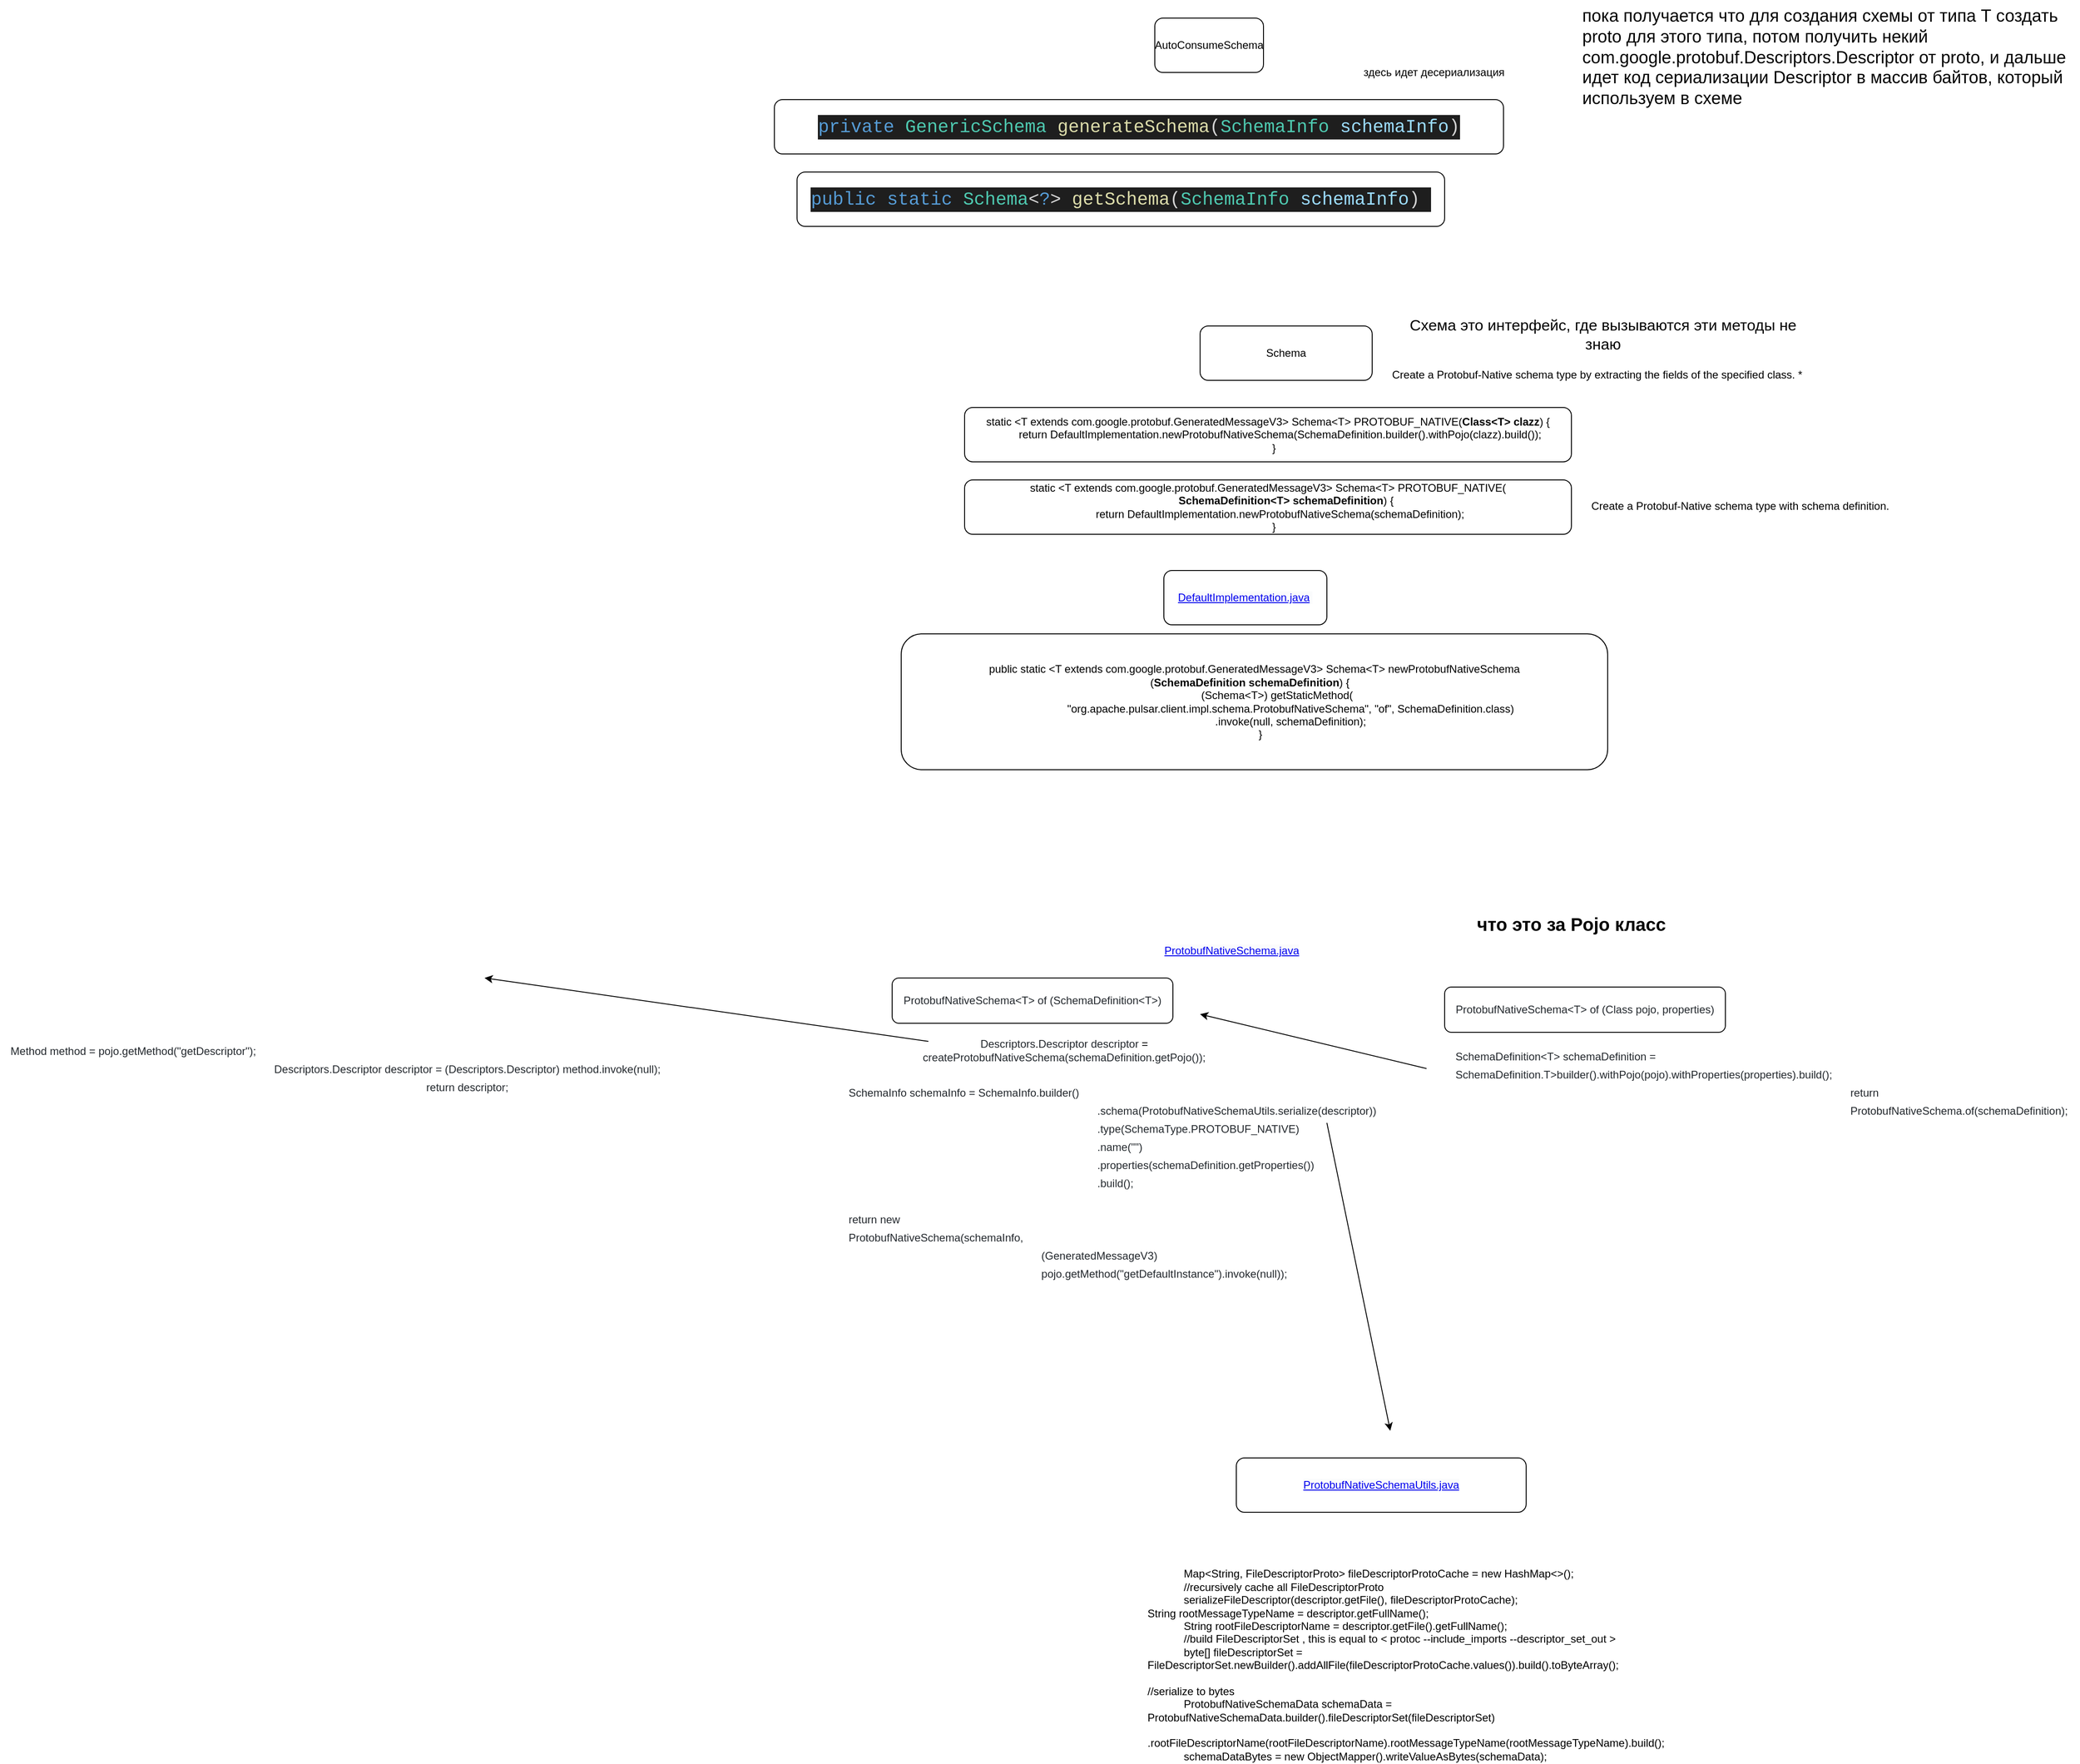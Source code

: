 <mxfile version="13.7.3" type="github">
  <diagram id="Q0m2RmjRIJz71ELetyrk" name="Page-1">
    <mxGraphModel dx="4521" dy="2993" grid="1" gridSize="10" guides="1" tooltips="1" connect="1" arrows="1" fold="1" page="1" pageScale="1" pageWidth="3300" pageHeight="2339" math="0" shadow="0">
      <root>
        <mxCell id="0" />
        <mxCell id="1" parent="0" />
        <mxCell id="6mpbJJL6t-vMXSuraPCV-1" value="Schema" style="rounded=1;whiteSpace=wrap;html=1;" vertex="1" parent="1">
          <mxGeometry x="520" y="70" width="190" height="60" as="geometry" />
        </mxCell>
        <mxCell id="6mpbJJL6t-vMXSuraPCV-2" value="&lt;div&gt;static &amp;lt;T extends com.google.protobuf.GeneratedMessageV3&amp;gt; Schema&amp;lt;T&amp;gt; PROTOBUF_NATIVE(&lt;b&gt;Class&amp;lt;T&amp;gt; clazz&lt;/b&gt;) {&lt;/div&gt;&lt;div&gt;&amp;nbsp; &amp;nbsp; &amp;nbsp; &amp;nbsp; return DefaultImplementation.newProtobufNativeSchema(SchemaDefinition.builder().withPojo(clazz).build());&lt;/div&gt;&lt;div&gt;&amp;nbsp; &amp;nbsp; }&lt;/div&gt;" style="rounded=1;whiteSpace=wrap;html=1;" vertex="1" parent="1">
          <mxGeometry x="260" y="160" width="670" height="60" as="geometry" />
        </mxCell>
        <mxCell id="6mpbJJL6t-vMXSuraPCV-3" value="&lt;div&gt;static &amp;lt;T extends com.google.protobuf.GeneratedMessageV3&amp;gt; Schema&amp;lt;T&amp;gt; PROTOBUF_NATIVE(&lt;/div&gt;&lt;div&gt;&amp;nbsp; &amp;nbsp; &amp;nbsp; &amp;nbsp; &amp;nbsp; &amp;nbsp; &lt;b&gt;SchemaDefinition&amp;lt;T&amp;gt; schemaDefinition&lt;/b&gt;) {&lt;/div&gt;&lt;div&gt;&amp;nbsp; &amp;nbsp; &amp;nbsp; &amp;nbsp; return DefaultImplementation.newProtobufNativeSchema(schemaDefinition);&lt;/div&gt;&lt;div&gt;&amp;nbsp; &amp;nbsp; }&lt;/div&gt;" style="rounded=1;whiteSpace=wrap;html=1;" vertex="1" parent="1">
          <mxGeometry x="260" y="240" width="670" height="60" as="geometry" />
        </mxCell>
        <mxCell id="6mpbJJL6t-vMXSuraPCV-4" value="&lt;a title=&quot;pulsar-client-api/src/main/java/org/apache/pulsar/client/internal/DefaultImplementation.java&quot; class=&quot;Link--primary&quot; href=&quot;https://github.com/apache/pulsar/pull/8372/files#diff-56fbb78c5e6f3553c6abb571b3c7d32c5766234fbe3ccfeee4931c840b155562&quot; style=&quot;box-sizing: border-box ; background-color: rgb(250 , 251 , 252) ; font-family: , &amp;#34;consolas&amp;#34; , &amp;#34;liberation mono&amp;#34; , &amp;#34;menlo&amp;#34; , monospace&quot;&gt;DefaultImplementation.java&lt;/a&gt;&lt;span style=&quot;color: rgb(36 , 41 , 46) ; font-family: , &amp;#34;consolas&amp;#34; , &amp;#34;liberation mono&amp;#34; , &amp;#34;menlo&amp;#34; , monospace ; background-color: rgb(250 , 251 , 252)&quot;&gt;&amp;nbsp;&lt;/span&gt;" style="rounded=1;whiteSpace=wrap;html=1;" vertex="1" parent="1">
          <mxGeometry x="480" y="340" width="180" height="60" as="geometry" />
        </mxCell>
        <mxCell id="6mpbJJL6t-vMXSuraPCV-5" value="&lt;div&gt;public static &amp;lt;T extends com.google.protobuf.GeneratedMessageV3&amp;gt; Schema&amp;lt;T&amp;gt; newProtobufNativeSchema&lt;/div&gt;&lt;div&gt;(&lt;span&gt;&lt;b&gt;SchemaDefinition schemaDefinition&lt;/b&gt;) {&lt;/span&gt;&lt;span&gt;&amp;nbsp; &amp;nbsp;&lt;/span&gt;&lt;/div&gt;&lt;div&gt;&amp;nbsp; &amp;nbsp; &amp;nbsp; &amp;nbsp; &amp;nbsp; &amp;nbsp; &amp;nbsp; &amp;nbsp;(Schema&amp;lt;T&amp;gt;) getStaticMethod(&lt;/div&gt;&lt;div&gt;&amp;nbsp; &amp;nbsp; &amp;nbsp; &amp;nbsp; &amp;nbsp; &amp;nbsp; &amp;nbsp; &amp;nbsp; &amp;nbsp; &amp;nbsp; &amp;nbsp; &amp;nbsp; &quot;org.apache.pulsar.client.impl.schema.ProtobufNativeSchema&quot;, &quot;of&quot;, SchemaDefinition.class)&lt;/div&gt;&lt;div&gt;&amp;nbsp; &amp;nbsp; &amp;nbsp; &amp;nbsp; &amp;nbsp; &amp;nbsp; &amp;nbsp; &amp;nbsp; &amp;nbsp; &amp;nbsp; &amp;nbsp; &amp;nbsp; .invoke(null, schemaDefinition);&lt;/div&gt;&lt;div&gt;&amp;nbsp; &amp;nbsp; }&lt;/div&gt;" style="rounded=1;whiteSpace=wrap;html=1;" vertex="1" parent="1">
          <mxGeometry x="190" y="410" width="780" height="150" as="geometry" />
        </mxCell>
        <mxCell id="6mpbJJL6t-vMXSuraPCV-6" value="&lt;a title=&quot;pulsar-client/src/main/java/org/apache/pulsar/client/impl/schema/ProtobufNativeSchema.java&quot; class=&quot;Link--primary&quot; href=&quot;https://github.com/apache/pulsar/pull/8372/files#diff-2307caa16bd34481da63aa37cfa68b7c3c4da0c1bc77126a52c5f3e71e4e9add&quot; style=&quot;box-sizing: border-box ; background-color: rgb(250 , 251 , 252) ; font-family: , &amp;#34;consolas&amp;#34; , &amp;#34;liberation mono&amp;#34; , &amp;#34;menlo&amp;#34; , monospace&quot;&gt;ProtobufNativeSchema.java&lt;/a&gt;" style="text;html=1;strokeColor=none;fillColor=none;align=center;verticalAlign=middle;whiteSpace=wrap;rounded=0;" vertex="1" parent="1">
          <mxGeometry x="440" y="750" width="230" height="20" as="geometry" />
        </mxCell>
        <mxCell id="6mpbJJL6t-vMXSuraPCV-7" value="&lt;span class=&quot;pl-smi&quot; style=&quot;box-sizing: border-box ; color: rgb(36 , 41 , 46) ; font-family: , &amp;#34;consolas&amp;#34; , &amp;#34;liberation mono&amp;#34; , &amp;#34;menlo&amp;#34; , monospace ; background-color: rgb(255 , 255 , 255)&quot;&gt;ProtobufNativeSchema&amp;lt;T&amp;gt; of (SchemaDefinition&amp;lt;T&amp;gt;)&lt;/span&gt;&lt;span style=&quot;color: rgb(36 , 41 , 46) ; font-family: , &amp;#34;consolas&amp;#34; , &amp;#34;liberation mono&amp;#34; , &amp;#34;menlo&amp;#34; , monospace ; background-color: rgb(255 , 255 , 255)&quot;&gt;&lt;/span&gt;" style="rounded=1;whiteSpace=wrap;html=1;" vertex="1" parent="1">
          <mxGeometry x="180" y="790" width="310" height="50" as="geometry" />
        </mxCell>
        <mxCell id="6mpbJJL6t-vMXSuraPCV-9" value="&lt;span class=&quot;pl-smi&quot; style=&quot;box-sizing: border-box ; color: rgb(36 , 41 , 46) ; font-family: , &amp;#34;consolas&amp;#34; , &amp;#34;liberation mono&amp;#34; , &amp;#34;menlo&amp;#34; , monospace ; background-color: rgb(255 , 255 , 255)&quot;&gt;Descriptors&lt;/span&gt;&lt;span class=&quot;pl-k&quot; style=&quot;box-sizing: border-box ; font-family: , &amp;#34;consolas&amp;#34; , &amp;#34;liberation mono&amp;#34; , &amp;#34;menlo&amp;#34; , monospace ; background-color: rgb(255 , 255 , 255)&quot;&gt;.&lt;/span&gt;&lt;span class=&quot;pl-smi&quot; style=&quot;box-sizing: border-box ; color: rgb(36 , 41 , 46) ; font-family: , &amp;#34;consolas&amp;#34; , &amp;#34;liberation mono&amp;#34; , &amp;#34;menlo&amp;#34; , monospace ; background-color: rgb(255 , 255 , 255)&quot;&gt;Descriptor&lt;/span&gt;&lt;span style=&quot;color: rgb(36 , 41 , 46) ; font-family: , &amp;#34;consolas&amp;#34; , &amp;#34;liberation mono&amp;#34; , &amp;#34;menlo&amp;#34; , monospace ; background-color: rgb(255 , 255 , 255)&quot;&gt; descriptor &lt;/span&gt;&lt;span class=&quot;pl-k&quot; style=&quot;box-sizing: border-box ; font-family: , &amp;#34;consolas&amp;#34; , &amp;#34;liberation mono&amp;#34; , &amp;#34;menlo&amp;#34; , monospace ; background-color: rgb(255 , 255 , 255)&quot;&gt;=&lt;/span&gt;&lt;span style=&quot;color: rgb(36 , 41 , 46) ; font-family: , &amp;#34;consolas&amp;#34; , &amp;#34;liberation mono&amp;#34; , &amp;#34;menlo&amp;#34; , monospace ; background-color: rgb(255 , 255 , 255)&quot;&gt; createProtobufNativeSchema(schemaDefinition&lt;/span&gt;&lt;span class=&quot;pl-k&quot; style=&quot;box-sizing: border-box ; font-family: , &amp;#34;consolas&amp;#34; , &amp;#34;liberation mono&amp;#34; , &amp;#34;menlo&amp;#34; , monospace ; background-color: rgb(255 , 255 , 255)&quot;&gt;.&lt;/span&gt;&lt;span style=&quot;color: rgb(36 , 41 , 46) ; font-family: , &amp;#34;consolas&amp;#34; , &amp;#34;liberation mono&amp;#34; , &amp;#34;menlo&amp;#34; , monospace ; background-color: rgb(255 , 255 , 255)&quot;&gt;getPojo());&lt;/span&gt;" style="text;html=1;strokeColor=none;fillColor=none;align=center;verticalAlign=middle;whiteSpace=wrap;rounded=0;" vertex="1" parent="1">
          <mxGeometry x="350" y="860" width="40" height="20" as="geometry" />
        </mxCell>
        <mxCell id="6mpbJJL6t-vMXSuraPCV-10" value="&lt;table class=&quot;highlight tab-size js-file-line-container&quot; style=&quot;box-sizing: border-box ; border-spacing: 0px ; border-collapse: collapse ; color: rgb(36 , 41 , 46) ; font-size: 14px ; font-style: normal ; font-weight: 400 ; letter-spacing: normal ; text-transform: none ; word-spacing: 0px ; background-color: rgb(255 , 255 , 255)&quot;&gt;&lt;tbody style=&quot;box-sizing: border-box&quot;&gt;&lt;tr style=&quot;box-sizing: border-box&quot;&gt;&lt;td id=&quot;LC128&quot; class=&quot;blob-code blob-code-inner js-file-line&quot; style=&quot;box-sizing: border-box ; padding: 0px 10px ; position: relative ; line-height: 20px ; vertical-align: top ; overflow: visible ; font-size: 12px ; overflow-wrap: normal&quot;&gt;&lt;span class=&quot;pl-smi&quot; style=&quot;box-sizing: border-box&quot;&gt;SchemaInfo&amp;nbsp;&lt;/span&gt;schemaInfo&amp;nbsp;&lt;span class=&quot;pl-k&quot; style=&quot;box-sizing: border-box&quot;&gt;=&amp;nbsp;&lt;/span&gt;&lt;span class=&quot;pl-smi&quot; style=&quot;box-sizing: border-box&quot;&gt;SchemaInfo&lt;/span&gt;&lt;span class=&quot;pl-k&quot; style=&quot;box-sizing: border-box&quot;&gt;.&lt;/span&gt;builder()&lt;/td&gt;&lt;/tr&gt;&lt;tr style=&quot;box-sizing: border-box&quot;&gt;&lt;td id=&quot;L129&quot; class=&quot;blob-num js-line-number&quot; style=&quot;box-sizing: border-box ; padding: 0px 10px ; width: 50px ; min-width: 50px ; font-size: 12px ; line-height: 20px ; text-align: right ; vertical-align: top ; cursor: pointer&quot;&gt;&lt;/td&gt;&lt;td id=&quot;LC129&quot; class=&quot;blob-code blob-code-inner js-file-line&quot; style=&quot;box-sizing: border-box ; padding: 0px 10px ; position: relative ; line-height: 20px ; vertical-align: top ; overflow: visible ; font-size: 12px ; overflow-wrap: normal&quot;&gt;                .schema(&lt;span class=&quot;pl-smi&quot; style=&quot;box-sizing: border-box&quot;&gt;ProtobufNativeSchemaUtils&lt;/span&gt;&lt;span class=&quot;pl-k&quot; style=&quot;box-sizing: border-box&quot;&gt;.&lt;/span&gt;serialize(descriptor))&lt;/td&gt;&lt;/tr&gt;&lt;tr style=&quot;box-sizing: border-box&quot;&gt;&lt;td id=&quot;L130&quot; class=&quot;blob-num js-line-number&quot; style=&quot;box-sizing: border-box ; padding: 0px 10px ; width: 50px ; min-width: 50px ; font-size: 12px ; line-height: 20px ; text-align: right ; vertical-align: top ; cursor: pointer&quot;&gt;&lt;/td&gt;&lt;td id=&quot;LC130&quot; class=&quot;blob-code blob-code-inner js-file-line&quot; style=&quot;box-sizing: border-box ; padding: 0px 10px ; position: relative ; line-height: 20px ; vertical-align: top ; overflow: visible ; font-size: 12px ; overflow-wrap: normal&quot;&gt;                .type(&lt;span class=&quot;pl-smi&quot; style=&quot;box-sizing: border-box&quot;&gt;SchemaType&lt;/span&gt;&lt;span class=&quot;pl-c1&quot; style=&quot;box-sizing: border-box&quot;&gt;&lt;span class=&quot;pl-k&quot; style=&quot;box-sizing: border-box&quot;&gt;.&lt;/span&gt;PROTOBUF_NATIVE&lt;/span&gt;)&lt;/td&gt;&lt;/tr&gt;&lt;tr style=&quot;box-sizing: border-box&quot;&gt;&lt;td id=&quot;L131&quot; class=&quot;blob-num js-line-number&quot; style=&quot;box-sizing: border-box ; padding: 0px 10px ; width: 50px ; min-width: 50px ; font-size: 12px ; line-height: 20px ; text-align: right ; vertical-align: top ; cursor: pointer&quot;&gt;&lt;/td&gt;&lt;td id=&quot;LC131&quot; class=&quot;blob-code blob-code-inner js-file-line&quot; style=&quot;box-sizing: border-box ; padding: 0px 10px ; position: relative ; line-height: 20px ; vertical-align: top ; overflow: visible ; font-size: 12px ; overflow-wrap: normal&quot;&gt;                .name(&lt;span class=&quot;pl-s&quot; style=&quot;box-sizing: border-box&quot;&gt;&lt;span class=&quot;pl-pds&quot; style=&quot;box-sizing: border-box&quot;&gt;&quot;&lt;/span&gt;&lt;span class=&quot;pl-pds&quot; style=&quot;box-sizing: border-box&quot;&gt;&quot;&lt;/span&gt;&lt;/span&gt;)&lt;/td&gt;&lt;/tr&gt;&lt;tr style=&quot;box-sizing: border-box&quot;&gt;&lt;td id=&quot;L132&quot; class=&quot;blob-num js-line-number&quot; style=&quot;box-sizing: border-box ; padding: 0px 10px ; width: 50px ; min-width: 50px ; font-size: 12px ; line-height: 20px ; text-align: right ; vertical-align: top ; cursor: pointer&quot;&gt;&lt;/td&gt;&lt;td id=&quot;LC132&quot; class=&quot;blob-code blob-code-inner js-file-line&quot; style=&quot;box-sizing: border-box ; padding: 0px 10px ; position: relative ; line-height: 20px ; vertical-align: top ; overflow: visible ; font-size: 12px ; overflow-wrap: normal&quot;&gt;                .properties(schemaDefinition&lt;span class=&quot;pl-k&quot; style=&quot;box-sizing: border-box&quot;&gt;.&lt;/span&gt;getProperties())&lt;/td&gt;&lt;/tr&gt;&lt;tr style=&quot;box-sizing: border-box&quot;&gt;&lt;td id=&quot;L133&quot; class=&quot;blob-num js-line-number&quot; style=&quot;box-sizing: border-box ; padding: 0px 10px ; width: 50px ; min-width: 50px ; font-size: 12px ; line-height: 20px ; text-align: right ; vertical-align: top ; cursor: pointer&quot;&gt;&lt;/td&gt;&lt;td id=&quot;LC133&quot; class=&quot;blob-code blob-code-inner js-file-line&quot; style=&quot;box-sizing: border-box ; padding: 0px 10px ; position: relative ; line-height: 20px ; vertical-align: top ; overflow: visible ; font-size: 12px ; overflow-wrap: normal&quot;&gt;                .build();&lt;/td&gt;&lt;/tr&gt;&lt;/tbody&gt;&lt;/table&gt;" style="text;whiteSpace=wrap;html=1;" vertex="1" parent="1">
          <mxGeometry x="120" y="900" width="550" height="180" as="geometry" />
        </mxCell>
        <mxCell id="6mpbJJL6t-vMXSuraPCV-11" value="&lt;table class=&quot;highlight tab-size js-file-line-container&quot; style=&quot;box-sizing: border-box; border-spacing: 0px; border-collapse: collapse; color: rgb(36, 41, 46); font-size: 14px; font-style: normal; font-weight: 400; letter-spacing: normal; text-transform: none; word-spacing: 0px; background-color: rgb(255, 255, 255);&quot;&gt;&lt;tbody style=&quot;box-sizing: border-box&quot;&gt;&lt;tr style=&quot;box-sizing: border-box&quot;&gt;&lt;td id=&quot;LC135&quot; class=&quot;blob-code blob-code-inner js-file-line&quot; style=&quot;box-sizing: border-box; padding: 0px 10px; position: relative; line-height: 20px; vertical-align: top; overflow: visible; font-size: 12px; overflow-wrap: normal;&quot;&gt;&lt;span class=&quot;pl-k&quot; style=&quot;box-sizing: border-box&quot;&gt;return&lt;/span&gt; &lt;span class=&quot;pl-k&quot; style=&quot;box-sizing: border-box&quot;&gt;new&lt;/span&gt; &lt;span class=&quot;pl-smi&quot; style=&quot;box-sizing: border-box&quot;&gt;ProtobufNativeSchema&lt;/span&gt;(schemaInfo,&lt;/td&gt;&lt;/tr&gt;&lt;tr style=&quot;box-sizing: border-box&quot;&gt;&lt;td id=&quot;L136&quot; class=&quot;blob-num js-line-number&quot; style=&quot;box-sizing: border-box; padding: 0px 10px; width: 50px; min-width: 50px; font-size: 12px; line-height: 20px; text-align: right; vertical-align: top; cursor: pointer;&quot;&gt;&lt;/td&gt;&lt;td id=&quot;LC136&quot; class=&quot;blob-code blob-code-inner js-file-line&quot; style=&quot;box-sizing: border-box; padding: 0px 10px; position: relative; line-height: 20px; vertical-align: top; overflow: visible; font-size: 12px; overflow-wrap: normal;&quot;&gt;                    (&lt;span class=&quot;pl-smi&quot; style=&quot;box-sizing: border-box&quot;&gt;GeneratedMessageV3&lt;/span&gt;) pojo&lt;span class=&quot;pl-k&quot; style=&quot;box-sizing: border-box&quot;&gt;.&lt;/span&gt;getMethod(&lt;span class=&quot;pl-s&quot; style=&quot;box-sizing: border-box&quot;&gt;&lt;span class=&quot;pl-pds&quot; style=&quot;box-sizing: border-box&quot;&gt;&quot;&lt;/span&gt;getDefaultInstance&lt;span class=&quot;pl-pds&quot; style=&quot;box-sizing: border-box&quot;&gt;&quot;&lt;/span&gt;&lt;/span&gt;)&lt;span class=&quot;pl-k&quot; style=&quot;box-sizing: border-box&quot;&gt;.&lt;/span&gt;invoke(&lt;span class=&quot;pl-c1&quot; style=&quot;box-sizing: border-box&quot;&gt;null&lt;/span&gt;));&lt;/td&gt;&lt;/tr&gt;&lt;/tbody&gt;&lt;/table&gt;" style="text;whiteSpace=wrap;html=1;" vertex="1" parent="1">
          <mxGeometry x="120" y="1040" width="550" height="100" as="geometry" />
        </mxCell>
        <mxCell id="6mpbJJL6t-vMXSuraPCV-12" value="&lt;span class=&quot;pl-smi&quot; style=&quot;box-sizing: border-box ; color: rgb(36 , 41 , 46) ; font-family: , &amp;#34;consolas&amp;#34; , &amp;#34;liberation mono&amp;#34; , &amp;#34;menlo&amp;#34; , monospace ; background-color: rgb(255 , 255 , 255)&quot;&gt;ProtobufNativeSchema&amp;lt;T&amp;gt; of (Class pojo, properties)&lt;/span&gt;&lt;span style=&quot;color: rgb(36 , 41 , 46) ; font-family: , &amp;#34;consolas&amp;#34; , &amp;#34;liberation mono&amp;#34; , &amp;#34;menlo&amp;#34; , monospace ; background-color: rgb(255 , 255 , 255)&quot;&gt;&lt;/span&gt;" style="rounded=1;whiteSpace=wrap;html=1;" vertex="1" parent="1">
          <mxGeometry x="790" y="800" width="310" height="50" as="geometry" />
        </mxCell>
        <mxCell id="6mpbJJL6t-vMXSuraPCV-14" value="&lt;table class=&quot;highlight tab-size js-file-line-container&quot; style=&quot;box-sizing: border-box ; border-spacing: 0px ; border-collapse: collapse ; color: rgb(36 , 41 , 46) ; font-size: 14px ; font-style: normal ; font-weight: 400 ; letter-spacing: normal ; text-transform: none ; word-spacing: 0px ; background-color: rgb(255 , 255 , 255)&quot;&gt;&lt;tbody style=&quot;box-sizing: border-box&quot;&gt;&lt;tr style=&quot;box-sizing: border-box&quot;&gt;&lt;td id=&quot;LC115&quot; class=&quot;blob-code blob-code-inner js-file-line&quot; style=&quot;box-sizing: border-box ; padding: 0px 10px ; position: relative ; line-height: 20px ; vertical-align: top ; overflow: visible ; font-size: 12px ; overflow-wrap: normal&quot;&gt; &lt;span class=&quot;pl-k&quot; style=&quot;box-sizing: border-box&quot;&gt;SchemaDefinition&amp;lt;&lt;span class=&quot;pl-smi&quot; style=&quot;box-sizing: border-box&quot;&gt;T&lt;/span&gt;&amp;gt;&lt;/span&gt; schemaDefinition &lt;span class=&quot;pl-k&quot; style=&quot;box-sizing: border-box&quot;&gt;=&lt;/span&gt; &lt;span class=&quot;pl-smi&quot; style=&quot;box-sizing: border-box&quot;&gt;SchemaDefinition&lt;/span&gt;&lt;span class=&quot;pl-k&quot; style=&quot;box-sizing: border-box&quot;&gt;.&lt;/span&gt;&lt;span class=&quot;pl-smi&quot; style=&quot;box-sizing: border-box&quot;&gt;T&lt;/span&gt;&lt;span class=&quot;pl-k&quot; style=&quot;box-sizing: border-box&quot;&gt;&amp;gt;&lt;/span&gt;builder()&lt;span class=&quot;pl-k&quot; style=&quot;box-sizing: border-box&quot;&gt;.&lt;/span&gt;withPojo(pojo)&lt;span class=&quot;pl-k&quot; style=&quot;box-sizing: border-box&quot;&gt;.&lt;/span&gt;withProperties(properties)&lt;span class=&quot;pl-k&quot; style=&quot;box-sizing: border-box&quot;&gt;.&lt;/span&gt;build();&lt;/td&gt;&lt;/tr&gt;&lt;tr style=&quot;box-sizing: border-box&quot;&gt;&lt;td id=&quot;L116&quot; class=&quot;blob-num js-line-number&quot; style=&quot;box-sizing: border-box ; padding: 0px 10px ; width: 50px ; min-width: 50px ; font-size: 12px ; line-height: 20px ; text-align: right ; vertical-align: top ; cursor: pointer&quot;&gt;&lt;/td&gt;&lt;td id=&quot;LC116&quot; class=&quot;blob-code blob-code-inner js-file-line&quot; style=&quot;box-sizing: border-box ; padding: 0px 10px ; position: relative ; line-height: 20px ; vertical-align: top ; overflow: visible ; font-size: 12px ; overflow-wrap: normal&quot;&gt;        &lt;span class=&quot;pl-k&quot; style=&quot;box-sizing: border-box&quot;&gt;return&lt;/span&gt; &lt;span class=&quot;pl-smi&quot; style=&quot;box-sizing: border-box&quot;&gt;ProtobufNativeSchema&lt;/span&gt;&lt;span class=&quot;pl-k&quot; style=&quot;box-sizing: border-box&quot;&gt;.&lt;/span&gt;of(schemaDefinition);&lt;/td&gt;&lt;/tr&gt;&lt;/tbody&gt;&lt;/table&gt;" style="text;whiteSpace=wrap;html=1;" vertex="1" parent="1">
          <mxGeometry x="790" y="860" width="550" height="100" as="geometry" />
        </mxCell>
        <mxCell id="6mpbJJL6t-vMXSuraPCV-16" value="&#xa;&#xa;&lt;table class=&quot;highlight tab-size js-file-line-container&quot; style=&quot;box-sizing: border-box; border-spacing: 0px; border-collapse: collapse; color: rgb(36, 41, 46); font-size: 14px; font-style: normal; font-weight: 400; letter-spacing: normal; text-transform: none; word-spacing: 0px; background-color: rgb(255, 255, 255);&quot;&gt;&lt;tbody style=&quot;box-sizing: border-box&quot;&gt;&lt;tr style=&quot;box-sizing: border-box&quot;&gt;&lt;td id=&quot;LC63&quot; class=&quot;blob-code blob-code-inner js-file-line&quot; style=&quot;box-sizing: border-box; padding: 0px 10px; position: relative; line-height: 20px; vertical-align: top; overflow: visible; font-size: 12px; overflow-wrap: normal;&quot;&gt; &lt;span class=&quot;pl-smi&quot; style=&quot;box-sizing: border-box&quot;&gt;Method&lt;/span&gt; method &lt;span class=&quot;pl-k&quot; style=&quot;box-sizing: border-box&quot;&gt;=&lt;/span&gt; pojo&lt;span class=&quot;pl-k&quot; style=&quot;box-sizing: border-box&quot;&gt;.&lt;/span&gt;getMethod(&lt;span class=&quot;pl-s&quot; style=&quot;box-sizing: border-box&quot;&gt;&lt;span class=&quot;pl-pds&quot; style=&quot;box-sizing: border-box&quot;&gt;&quot;&lt;/span&gt;getDescriptor&lt;span class=&quot;pl-pds&quot; style=&quot;box-sizing: border-box&quot;&gt;&quot;&lt;/span&gt;&lt;/span&gt;);&lt;/td&gt;&lt;/tr&gt;&lt;tr style=&quot;box-sizing: border-box&quot;&gt;&lt;td id=&quot;L64&quot; class=&quot;blob-num js-line-number&quot; style=&quot;box-sizing: border-box; padding: 0px 10px; width: 50px; min-width: 50px; font-size: 12px; line-height: 20px; text-align: right; vertical-align: top; cursor: pointer;&quot;&gt;&lt;/td&gt;&lt;td id=&quot;LC64&quot; class=&quot;blob-code blob-code-inner js-file-line&quot; style=&quot;box-sizing: border-box; padding: 0px 10px; position: relative; line-height: 20px; vertical-align: top; overflow: visible; font-size: 12px; overflow-wrap: normal;&quot;&gt;            &lt;span class=&quot;pl-smi&quot; style=&quot;box-sizing: border-box&quot;&gt;Descriptors&lt;/span&gt;&lt;span class=&quot;pl-k&quot; style=&quot;box-sizing: border-box&quot;&gt;.&lt;/span&gt;&lt;span class=&quot;pl-smi&quot; style=&quot;box-sizing: border-box&quot;&gt;Descriptor&lt;/span&gt; descriptor &lt;span class=&quot;pl-k&quot; style=&quot;box-sizing: border-box&quot;&gt;=&lt;/span&gt; (&lt;span class=&quot;pl-smi&quot; style=&quot;box-sizing: border-box&quot;&gt;Descriptors&lt;/span&gt;&lt;span class=&quot;pl-k&quot; style=&quot;box-sizing: border-box&quot;&gt;.&lt;/span&gt;&lt;span class=&quot;pl-smi&quot; style=&quot;box-sizing: border-box&quot;&gt;Descriptor&lt;/span&gt;) method&lt;span class=&quot;pl-k&quot; style=&quot;box-sizing: border-box&quot;&gt;.&lt;/span&gt;invoke(&lt;span class=&quot;pl-c1&quot; style=&quot;box-sizing: border-box&quot;&gt;null&lt;/span&gt;);&lt;/td&gt;&lt;/tr&gt;&lt;tr style=&quot;box-sizing: border-box&quot;&gt;&lt;td id=&quot;L65&quot; class=&quot;blob-num js-line-number&quot; style=&quot;box-sizing: border-box; padding: 0px 10px; width: 50px; min-width: 50px; font-size: 12px; line-height: 20px; text-align: right; vertical-align: top; cursor: pointer;&quot;&gt;&lt;/td&gt;&lt;td id=&quot;LC65&quot; class=&quot;blob-code blob-code-inner js-file-line&quot; style=&quot;box-sizing: border-box; padding: 0px 10px; position: relative; line-height: 20px; vertical-align: top; overflow: visible; font-size: 12px; overflow-wrap: normal;&quot;&gt;            &lt;span class=&quot;pl-k&quot; style=&quot;box-sizing: border-box&quot;&gt;return&lt;/span&gt; descriptor;&lt;/td&gt;&lt;/tr&gt;&lt;/tbody&gt;&lt;/table&gt;&#xa;&#xa;" style="endArrow=classic;html=1;" edge="1" parent="1">
          <mxGeometry x="1" y="341" width="50" height="50" relative="1" as="geometry">
            <mxPoint x="220" y="860" as="sourcePoint" />
            <mxPoint x="-270" y="790" as="targetPoint" />
            <mxPoint x="-117" y="-238" as="offset" />
          </mxGeometry>
        </mxCell>
        <mxCell id="6mpbJJL6t-vMXSuraPCV-17" value="" style="endArrow=classic;html=1;" edge="1" parent="1">
          <mxGeometry width="50" height="50" relative="1" as="geometry">
            <mxPoint x="660" y="950" as="sourcePoint" />
            <mxPoint x="730" y="1290" as="targetPoint" />
          </mxGeometry>
        </mxCell>
        <mxCell id="6mpbJJL6t-vMXSuraPCV-19" value="&lt;a title=&quot;pulsar-client/src/main/java/org/apache/pulsar/client/impl/schema/ProtobufNativeSchemaUtils.java&quot; class=&quot;Link--primary&quot; href=&quot;https://github.com/apache/pulsar/pull/8372/files#diff-3e61989ee9b0f9593f14a51289c7d5bbe869c4ab742eb54689db63df493a2d96&quot; style=&quot;box-sizing: border-box ; background-color: rgb(250 , 251 , 252) ; font-family: , &amp;#34;consolas&amp;#34; , &amp;#34;liberation mono&amp;#34; , &amp;#34;menlo&amp;#34; , monospace&quot;&gt;ProtobufNativeSchemaUtils.java&lt;/a&gt;" style="rounded=1;whiteSpace=wrap;html=1;" vertex="1" parent="1">
          <mxGeometry x="560" y="1320" width="320" height="60" as="geometry" />
        </mxCell>
        <mxCell id="6mpbJJL6t-vMXSuraPCV-20" value="&lt;div&gt;&lt;br&gt;&lt;/div&gt;&lt;div&gt;&amp;nbsp; &amp;nbsp; &amp;nbsp; &amp;nbsp; &amp;nbsp; &amp;nbsp; Map&amp;lt;String, FileDescriptorProto&amp;gt; fileDescriptorProtoCache = new HashMap&amp;lt;&amp;gt;();&lt;/div&gt;&lt;div&gt;&amp;nbsp; &amp;nbsp; &amp;nbsp; &amp;nbsp; &amp;nbsp; &amp;nbsp; //recursively cache all FileDescriptorProto&lt;/div&gt;&lt;div&gt;&amp;nbsp; &amp;nbsp; &amp;nbsp; &amp;nbsp; &amp;nbsp; &amp;nbsp; serializeFileDescriptor(descriptor.getFile(), fileDescriptorProtoCache);&lt;/div&gt;&lt;div&gt;&lt;div&gt;String rootMessageTypeName = descriptor.getFullName();&lt;/div&gt;&lt;div&gt;&amp;nbsp; &amp;nbsp; &amp;nbsp; &amp;nbsp; &amp;nbsp; &amp;nbsp; String rootFileDescriptorName = descriptor.getFile().getFullName();&lt;/div&gt;&lt;div&gt;&amp;nbsp; &amp;nbsp; &amp;nbsp; &amp;nbsp; &amp;nbsp; &amp;nbsp; //build FileDescriptorSet , this is equal to &amp;lt; protoc --include_imports --descriptor_set_out &amp;gt;&lt;/div&gt;&lt;div&gt;&amp;nbsp; &amp;nbsp; &amp;nbsp; &amp;nbsp; &amp;nbsp; &amp;nbsp; byte[] fileDescriptorSet = FileDescriptorSet.newBuilder().addAllFile(fileDescriptorProtoCache.values()).build().toByteArray();&lt;/div&gt;&lt;/div&gt;&lt;div&gt;&lt;br&gt;&lt;/div&gt;&lt;div&gt;&lt;div&gt;//serialize to bytes&lt;/div&gt;&lt;div&gt;&amp;nbsp; &amp;nbsp; &amp;nbsp; &amp;nbsp; &amp;nbsp; &amp;nbsp; ProtobufNativeSchemaData schemaData = ProtobufNativeSchemaData.builder().fileDescriptorSet(fileDescriptorSet)&lt;/div&gt;&lt;div&gt;&amp;nbsp; &amp;nbsp; &amp;nbsp; &amp;nbsp; &amp;nbsp; &amp;nbsp; &amp;nbsp; &amp;nbsp; &amp;nbsp; &amp;nbsp; .rootFileDescriptorName(rootFileDescriptorName).rootMessageTypeName(rootMessageTypeName).build();&lt;/div&gt;&lt;div&gt;&amp;nbsp; &amp;nbsp; &amp;nbsp; &amp;nbsp; &amp;nbsp; &amp;nbsp; schemaDataBytes = new ObjectMapper().writeValueAsBytes(schemaData);&lt;/div&gt;&lt;/div&gt;" style="text;whiteSpace=wrap;html=1;" vertex="1" parent="1">
          <mxGeometry x="460" y="1420" width="550" height="210" as="geometry" />
        </mxCell>
        <mxCell id="6mpbJJL6t-vMXSuraPCV-21" value="" style="endArrow=classic;html=1;" edge="1" parent="1">
          <mxGeometry width="50" height="50" relative="1" as="geometry">
            <mxPoint x="770" y="890" as="sourcePoint" />
            <mxPoint x="520" y="830" as="targetPoint" />
          </mxGeometry>
        </mxCell>
        <mxCell id="6mpbJJL6t-vMXSuraPCV-22" value="&lt;font style=&quot;font-size: 20px&quot;&gt;&lt;b&gt;что это за Pojo класс&lt;/b&gt;&lt;/font&gt;" style="text;html=1;strokeColor=none;fillColor=none;align=center;verticalAlign=middle;whiteSpace=wrap;rounded=0;" vertex="1" parent="1">
          <mxGeometry x="720" y="720" width="420" height="20" as="geometry" />
        </mxCell>
        <mxCell id="6mpbJJL6t-vMXSuraPCV-23" value="Create a Protobuf-Native schema type by extracting the fields of the specified class.     *" style="text;whiteSpace=wrap;html=1;" vertex="1" parent="1">
          <mxGeometry x="730" y="110" width="480" height="30" as="geometry" />
        </mxCell>
        <mxCell id="6mpbJJL6t-vMXSuraPCV-24" value="Create a Protobuf-Native schema type with schema definition." style="text;whiteSpace=wrap;html=1;" vertex="1" parent="1">
          <mxGeometry x="950" y="255" width="350" height="30" as="geometry" />
        </mxCell>
        <mxCell id="6mpbJJL6t-vMXSuraPCV-25" value="AutoConsumeSchema" style="rounded=1;whiteSpace=wrap;html=1;" vertex="1" parent="1">
          <mxGeometry x="470" y="-270" width="120" height="60" as="geometry" />
        </mxCell>
        <mxCell id="6mpbJJL6t-vMXSuraPCV-26" value="&lt;div style=&quot;color: rgb(212 , 212 , 212) ; background-color: rgb(30 , 30 , 30) ; font-family: &amp;#34;consolas&amp;#34; , &amp;#34;courier new&amp;#34; , monospace ; font-size: 20px ; line-height: 27px&quot;&gt;&lt;span style=&quot;color: #569cd6&quot;&gt;private&lt;/span&gt;&amp;nbsp;&lt;span style=&quot;color: #4ec9b0&quot;&gt;GenericSchema&lt;/span&gt;&amp;nbsp;&lt;span style=&quot;color: #dcdcaa&quot;&gt;generateSchema&lt;/span&gt;(&lt;span style=&quot;color: #4ec9b0&quot;&gt;SchemaInfo&lt;/span&gt;&amp;nbsp;&lt;span style=&quot;color: #9cdcfe&quot;&gt;schemaInfo&lt;/span&gt;)&lt;/div&gt;" style="rounded=1;whiteSpace=wrap;html=1;" vertex="1" parent="1">
          <mxGeometry x="50" y="-180" width="805" height="60" as="geometry" />
        </mxCell>
        <mxCell id="6mpbJJL6t-vMXSuraPCV-27" value="&#xa;&#xa;&lt;div style=&quot;color: rgb(212, 212, 212); background-color: rgb(30, 30, 30); font-family: consolas, &amp;quot;courier new&amp;quot;, monospace; font-weight: normal; font-size: 20px; line-height: 27px;&quot;&gt;&lt;div&gt;&lt;span style=&quot;color: #569cd6&quot;&gt;public&lt;/span&gt;&lt;span style=&quot;color: #d4d4d4&quot;&gt;&amp;nbsp;&lt;/span&gt;&lt;span style=&quot;color: #569cd6&quot;&gt;static&lt;/span&gt;&lt;span style=&quot;color: #d4d4d4&quot;&gt;&amp;nbsp;&lt;/span&gt;&lt;span style=&quot;color: #4ec9b0&quot;&gt;Schema&lt;/span&gt;&lt;span style=&quot;color: #d4d4d4&quot;&gt;&amp;lt;&lt;/span&gt;&lt;span style=&quot;color: #569cd6&quot;&gt;?&lt;/span&gt;&lt;span style=&quot;color: #d4d4d4&quot;&gt;&amp;gt;&amp;nbsp;&lt;/span&gt;&lt;span style=&quot;color: #dcdcaa&quot;&gt;getSchema&lt;/span&gt;&lt;span style=&quot;color: #d4d4d4&quot;&gt;(&lt;/span&gt;&lt;span style=&quot;color: #4ec9b0&quot;&gt;SchemaInfo&lt;/span&gt;&lt;span style=&quot;color: #d4d4d4&quot;&gt;&amp;nbsp;&lt;/span&gt;&lt;span style=&quot;color: #9cdcfe&quot;&gt;schemaInfo&lt;/span&gt;&lt;span style=&quot;color: #d4d4d4&quot;&gt;)&amp;nbsp;&lt;/span&gt;&lt;/div&gt;&lt;/div&gt;&#xa;&#xa;" style="rounded=1;whiteSpace=wrap;html=1;" vertex="1" parent="1">
          <mxGeometry x="75" y="-100" width="715" height="60" as="geometry" />
        </mxCell>
        <mxCell id="6mpbJJL6t-vMXSuraPCV-28" value="&lt;span style=&quot;font-size: 17px&quot;&gt;Схема это интерфейс, где вызываются эти методы не знаю&lt;/span&gt;" style="text;html=1;strokeColor=none;fillColor=none;align=center;verticalAlign=middle;whiteSpace=wrap;rounded=0;" vertex="1" parent="1">
          <mxGeometry x="750" y="70" width="430" height="20" as="geometry" />
        </mxCell>
        <mxCell id="6mpbJJL6t-vMXSuraPCV-29" value="здесь идет десериализация&amp;nbsp;" style="text;html=1;strokeColor=none;fillColor=none;align=center;verticalAlign=middle;whiteSpace=wrap;rounded=0;" vertex="1" parent="1">
          <mxGeometry x="630" y="-220" width="300" height="20" as="geometry" />
        </mxCell>
        <mxCell id="6mpbJJL6t-vMXSuraPCV-30" value="&lt;font style=&quot;font-size: 19px&quot;&gt;пока получается что для создания схемы от типа Т создать proto для этого типа, потом получить некий com.google.protobuf.Descriptors.Descriptor от proto, и дальше идет код сериализации Descriptor в массив байтов, который используем в схеме&lt;/font&gt;" style="text;whiteSpace=wrap;html=1;" vertex="1" parent="1">
          <mxGeometry x="940" y="-290" width="550" height="60" as="geometry" />
        </mxCell>
      </root>
    </mxGraphModel>
  </diagram>
</mxfile>

